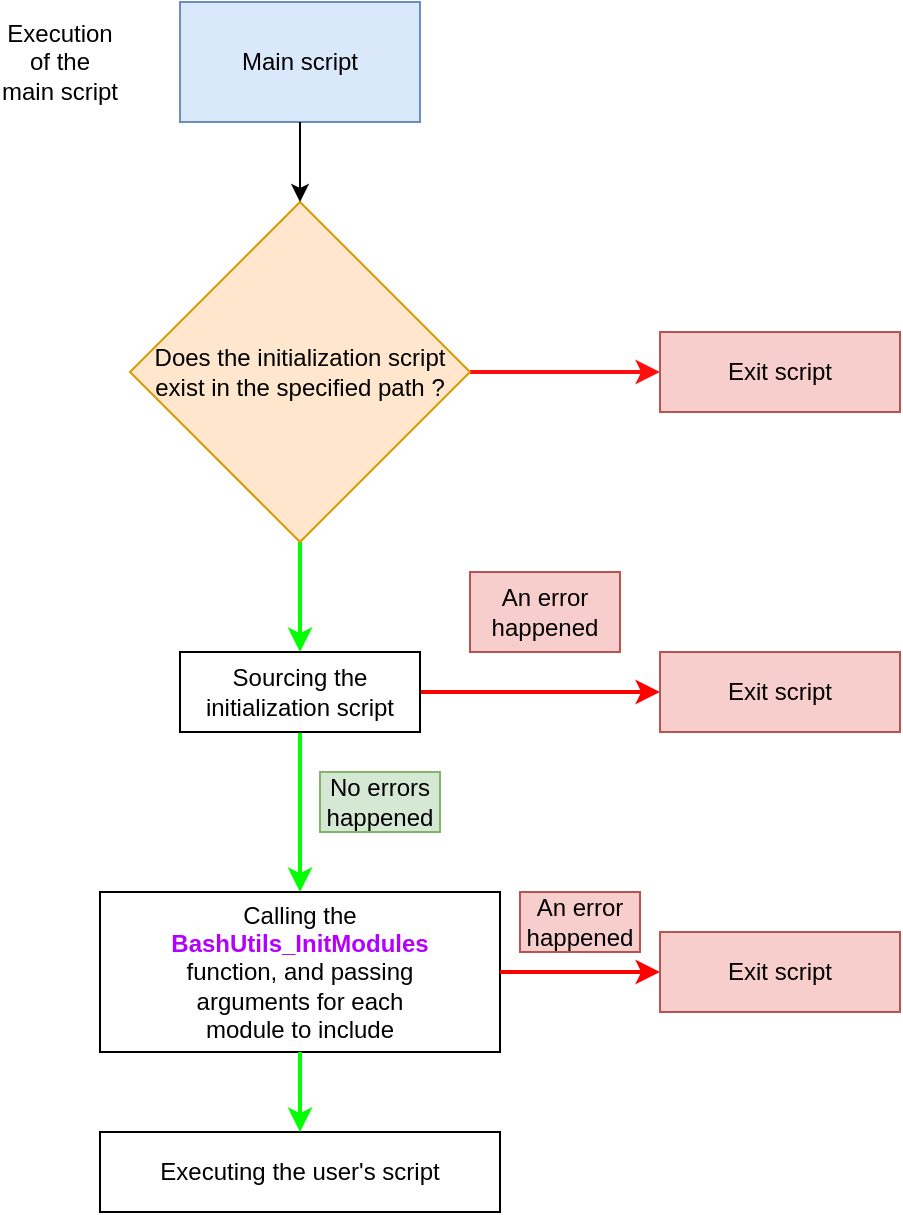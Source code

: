<mxfile version="20.3.0" type="device"><diagram id="7P6OHiCOKdmK8-cplyIy" name="Page-1"><mxGraphModel dx="677" dy="413" grid="1" gridSize="10" guides="1" tooltips="1" connect="1" arrows="1" fold="1" page="1" pageScale="1" pageWidth="827" pageHeight="1169" math="0" shadow="0"><root><mxCell id="0"/><mxCell id="1" parent="0"/><mxCell id="XZfRKdxy8e5OLe3ZvJQJ-1" value="Main script" style="rounded=0;whiteSpace=wrap;html=1;fillColor=#dae8fc;strokeColor=#6c8ebf;" parent="1" vertex="1"><mxGeometry x="320" y="155" width="120" height="60" as="geometry"/></mxCell><mxCell id="XZfRKdxy8e5OLe3ZvJQJ-4" value="Execution of the main script" style="text;html=1;strokeColor=none;fillColor=none;align=center;verticalAlign=middle;whiteSpace=wrap;rounded=0;" parent="1" vertex="1"><mxGeometry x="230" y="170" width="60" height="30" as="geometry"/></mxCell><mxCell id="3RT62y4ahqklYmNl_8tj-4" style="edgeStyle=orthogonalEdgeStyle;rounded=0;orthogonalLoop=1;jettySize=auto;html=1;exitX=1;exitY=0.5;exitDx=0;exitDy=0;entryX=0;entryY=0.5;entryDx=0;entryDy=0;fillColor=#f8cecc;strokeColor=#FF0F0F;strokeWidth=2;" parent="1" source="3RT62y4ahqklYmNl_8tj-1" target="3RT62y4ahqklYmNl_8tj-5" edge="1"><mxGeometry relative="1" as="geometry"><mxPoint x="520" y="355" as="targetPoint"/></mxGeometry></mxCell><mxCell id="3RT62y4ahqklYmNl_8tj-6" style="edgeStyle=orthogonalEdgeStyle;rounded=0;orthogonalLoop=1;jettySize=auto;html=1;exitX=0.5;exitY=1;exitDx=0;exitDy=0;strokeColor=#00FF00;strokeWidth=2;entryX=0.5;entryY=0;entryDx=0;entryDy=0;" parent="1" source="3RT62y4ahqklYmNl_8tj-1" target="3RT62y4ahqklYmNl_8tj-7" edge="1"><mxGeometry relative="1" as="geometry"><mxPoint x="379.69" y="500" as="targetPoint"/></mxGeometry></mxCell><mxCell id="3RT62y4ahqklYmNl_8tj-1" value="Does the initialization script exist in the specified path ?" style="rhombus;whiteSpace=wrap;html=1;fillColor=#ffe6cc;strokeColor=#d79b00;" parent="1" vertex="1"><mxGeometry x="295" y="255" width="170" height="170" as="geometry"/></mxCell><mxCell id="3RT62y4ahqklYmNl_8tj-2" value="" style="endArrow=classic;html=1;rounded=0;exitX=0.5;exitY=1;exitDx=0;exitDy=0;entryX=0.5;entryY=0;entryDx=0;entryDy=0;" parent="1" source="XZfRKdxy8e5OLe3ZvJQJ-1" target="3RT62y4ahqklYmNl_8tj-1" edge="1"><mxGeometry width="50" height="50" relative="1" as="geometry"><mxPoint x="390" y="470" as="sourcePoint"/><mxPoint x="440" y="420" as="targetPoint"/></mxGeometry></mxCell><mxCell id="3RT62y4ahqklYmNl_8tj-5" value="Exit script" style="rounded=0;whiteSpace=wrap;html=1;strokeColor=#b85450;fillColor=#f8cecc;" parent="1" vertex="1"><mxGeometry x="560" y="320" width="120" height="40" as="geometry"/></mxCell><mxCell id="3RT62y4ahqklYmNl_8tj-10" style="edgeStyle=orthogonalEdgeStyle;rounded=0;orthogonalLoop=1;jettySize=auto;html=1;strokeColor=#FF0000;strokeWidth=2;entryX=0;entryY=0.5;entryDx=0;entryDy=0;" parent="1" source="3RT62y4ahqklYmNl_8tj-7" target="3RT62y4ahqklYmNl_8tj-12" edge="1"><mxGeometry relative="1" as="geometry"><mxPoint x="520" y="500" as="targetPoint"/></mxGeometry></mxCell><mxCell id="3RT62y4ahqklYmNl_8tj-15" style="edgeStyle=orthogonalEdgeStyle;rounded=0;orthogonalLoop=1;jettySize=auto;html=1;strokeColor=#00FF00;strokeWidth=2;entryX=0.5;entryY=0;entryDx=0;entryDy=0;" parent="1" source="3RT62y4ahqklYmNl_8tj-7" target="DFDKhvjaNR1VdlmAl-tJ-2" edge="1"><mxGeometry relative="1" as="geometry"><mxPoint x="380" y="580" as="targetPoint"/></mxGeometry></mxCell><mxCell id="3RT62y4ahqklYmNl_8tj-7" value="Sourcing the&lt;br&gt;initialization script" style="rounded=0;whiteSpace=wrap;html=1;" parent="1" vertex="1"><mxGeometry x="320" y="480" width="120" height="40" as="geometry"/></mxCell><mxCell id="3RT62y4ahqklYmNl_8tj-12" value="Exit script" style="rounded=0;whiteSpace=wrap;html=1;strokeColor=#b85450;fillColor=#f8cecc;" parent="1" vertex="1"><mxGeometry x="560" y="480" width="120" height="40" as="geometry"/></mxCell><mxCell id="3RT62y4ahqklYmNl_8tj-13" value="An error happened" style="text;html=1;strokeColor=#b85450;fillColor=#f8cecc;align=center;verticalAlign=middle;whiteSpace=wrap;rounded=0;" parent="1" vertex="1"><mxGeometry x="465" y="440" width="75" height="40" as="geometry"/></mxCell><mxCell id="3RT62y4ahqklYmNl_8tj-14" value="No errors&lt;br&gt;happened" style="text;html=1;strokeColor=#82b366;fillColor=#d5e8d4;align=center;verticalAlign=middle;whiteSpace=wrap;rounded=0;" parent="1" vertex="1"><mxGeometry x="390" y="540" width="60" height="30" as="geometry"/></mxCell><mxCell id="DFDKhvjaNR1VdlmAl-tJ-2" value="Calling the&lt;br&gt;&lt;span style=&quot;background-color: rgb(255, 255, 255);&quot;&gt;&lt;font color=&quot;#b300ff&quot;&gt;&lt;b&gt;BashUtils_InitModules&lt;br&gt;&lt;/b&gt;&lt;/font&gt;&lt;/span&gt;function, and passing&lt;br&gt;arguments for each&lt;br&gt;module to include" style="rounded=0;whiteSpace=wrap;html=1;" vertex="1" parent="1"><mxGeometry x="280" y="600" width="200" height="80" as="geometry"/></mxCell><mxCell id="DFDKhvjaNR1VdlmAl-tJ-4" value="Exit script" style="rounded=0;whiteSpace=wrap;html=1;strokeColor=#b85450;fillColor=#f8cecc;" vertex="1" parent="1"><mxGeometry x="560" y="620" width="120" height="40" as="geometry"/></mxCell><mxCell id="DFDKhvjaNR1VdlmAl-tJ-5" value="An error happened" style="text;html=1;strokeColor=#b85450;fillColor=#f8cecc;align=center;verticalAlign=middle;whiteSpace=wrap;rounded=0;" vertex="1" parent="1"><mxGeometry x="490" y="600" width="60" height="30" as="geometry"/></mxCell><mxCell id="DFDKhvjaNR1VdlmAl-tJ-6" value="" style="endArrow=classic;html=1;rounded=0;fontFamily=Helvetica;fontColor=#B300FF;entryX=0;entryY=0.5;entryDx=0;entryDy=0;exitX=1;exitY=0.5;exitDx=0;exitDy=0;strokeColor=#FF0000;strokeWidth=2;" edge="1" parent="1" source="DFDKhvjaNR1VdlmAl-tJ-2" target="DFDKhvjaNR1VdlmAl-tJ-4"><mxGeometry width="50" height="50" relative="1" as="geometry"><mxPoint x="460" y="650" as="sourcePoint"/><mxPoint x="510" y="600" as="targetPoint"/></mxGeometry></mxCell><mxCell id="DFDKhvjaNR1VdlmAl-tJ-7" value="&lt;font color=&quot;#000000&quot;&gt;Executing the user's script&lt;/font&gt;" style="rounded=0;whiteSpace=wrap;html=1;fontFamily=Helvetica;fontColor=#B300FF;" vertex="1" parent="1"><mxGeometry x="280" y="720" width="200" height="40" as="geometry"/></mxCell><mxCell id="DFDKhvjaNR1VdlmAl-tJ-8" value="" style="endArrow=classic;html=1;rounded=0;strokeColor=#00FF00;strokeWidth=2;fontFamily=Helvetica;fontColor=#B300FF;entryX=0.5;entryY=0;entryDx=0;entryDy=0;exitX=0.5;exitY=1;exitDx=0;exitDy=0;" edge="1" parent="1" source="DFDKhvjaNR1VdlmAl-tJ-2" target="DFDKhvjaNR1VdlmAl-tJ-7"><mxGeometry width="50" height="50" relative="1" as="geometry"><mxPoint x="460" y="660" as="sourcePoint"/><mxPoint x="510" y="610" as="targetPoint"/></mxGeometry></mxCell></root></mxGraphModel></diagram></mxfile>